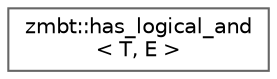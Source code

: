 digraph "Graphical Class Hierarchy"
{
 // LATEX_PDF_SIZE
  bgcolor="transparent";
  edge [fontname=Helvetica,fontsize=10,labelfontname=Helvetica,labelfontsize=10];
  node [fontname=Helvetica,fontsize=10,shape=box,height=0.2,width=0.4];
  rankdir="LR";
  Node0 [id="Node000000",label="zmbt::has_logical_and\l\< T, E \>",height=0.2,width=0.4,color="grey40", fillcolor="white", style="filled",URL="$structzmbt_1_1has__logical__and.html",tooltip=" "];
}
